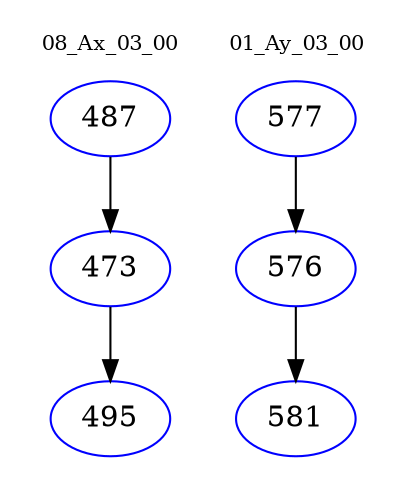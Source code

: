 digraph{
subgraph cluster_0 {
color = white
label = "08_Ax_03_00";
fontsize=10;
T0_487 [label="487", color="blue"]
T0_487 -> T0_473 [color="black"]
T0_473 [label="473", color="blue"]
T0_473 -> T0_495 [color="black"]
T0_495 [label="495", color="blue"]
}
subgraph cluster_1 {
color = white
label = "01_Ay_03_00";
fontsize=10;
T1_577 [label="577", color="blue"]
T1_577 -> T1_576 [color="black"]
T1_576 [label="576", color="blue"]
T1_576 -> T1_581 [color="black"]
T1_581 [label="581", color="blue"]
}
}

